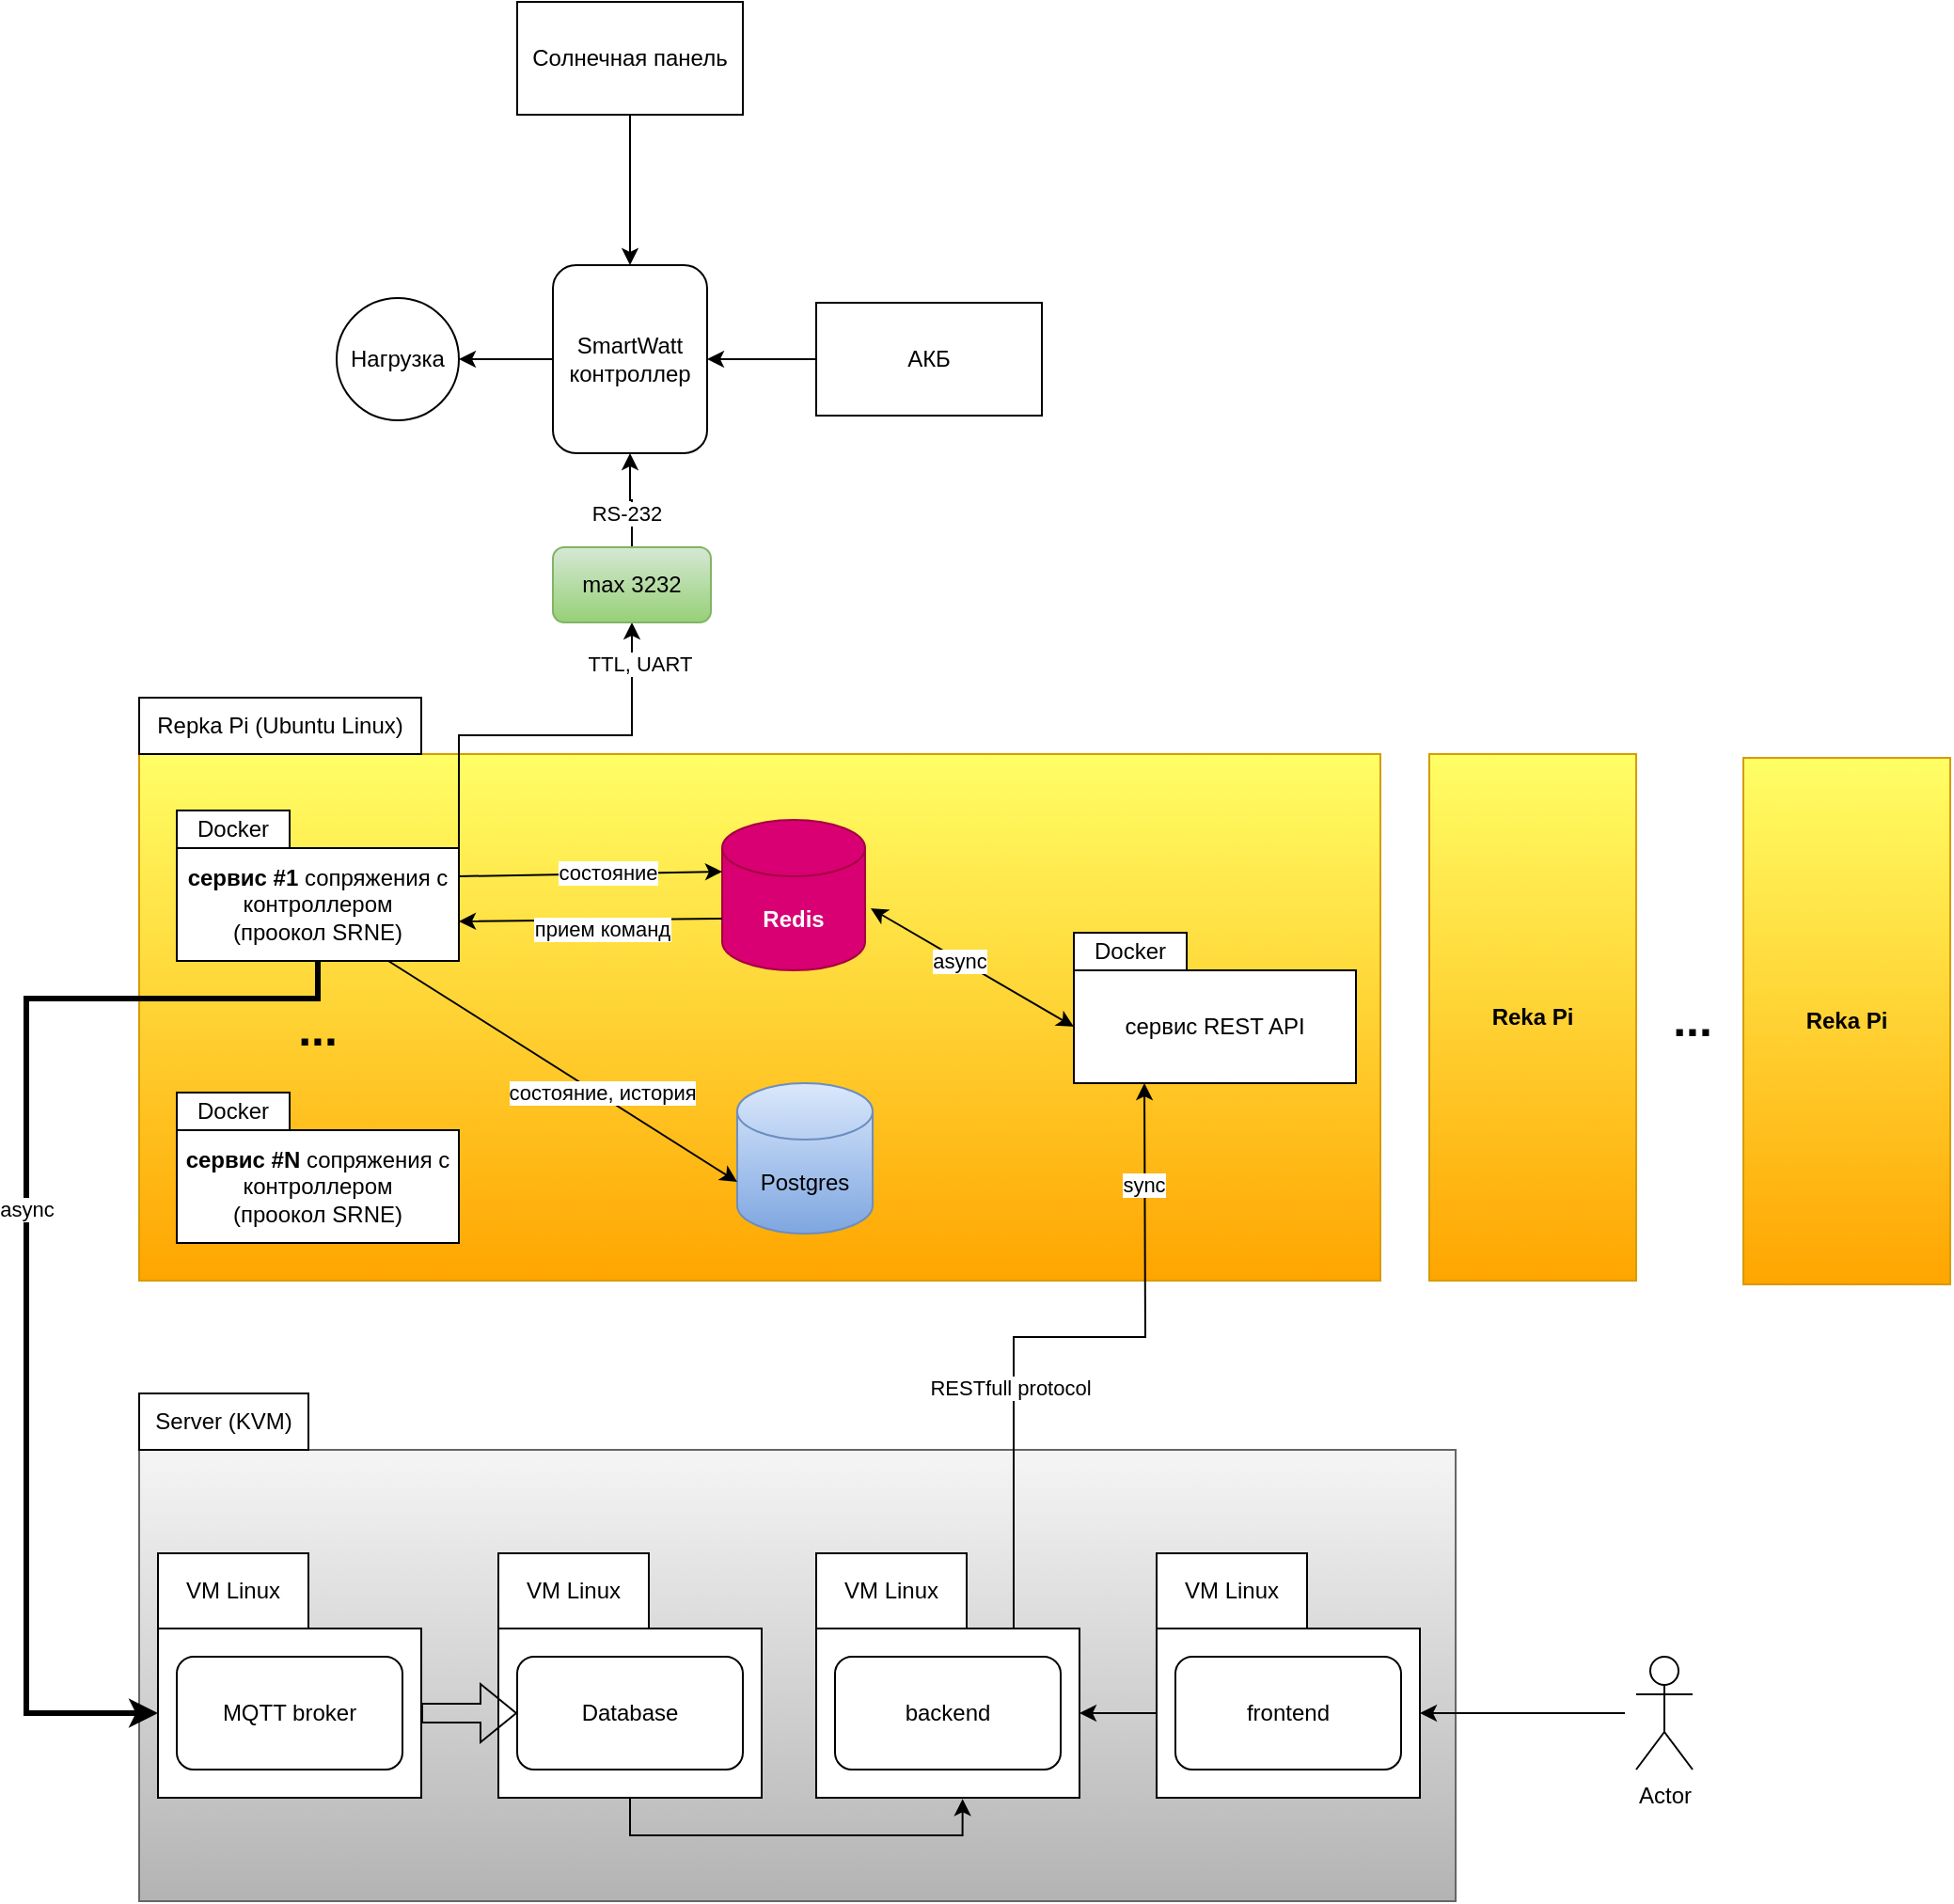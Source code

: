 <mxfile version="27.1.4">
  <diagram name="Страница — 1" id="TI9_k9gpdYsxJUmNTnN7">
    <mxGraphModel dx="1628" dy="2068" grid="1" gridSize="10" guides="1" tooltips="1" connect="1" arrows="1" fold="1" page="1" pageScale="1" pageWidth="827" pageHeight="1169" math="0" shadow="0">
      <root>
        <mxCell id="0" />
        <mxCell id="1" parent="0" />
        <mxCell id="xWNpZk7wXTF8_lJYMYxe-22" value="" style="rounded=0;whiteSpace=wrap;html=1;fillColor=#FFFF66;strokeColor=#d79b00;gradientColor=#ffa500;" vertex="1" parent="1">
          <mxGeometry x="430" y="170" width="660" height="280" as="geometry" />
        </mxCell>
        <mxCell id="xWNpZk7wXTF8_lJYMYxe-95" style="edgeStyle=orthogonalEdgeStyle;rounded=0;orthogonalLoop=1;jettySize=auto;html=1;exitX=1;exitY=0;exitDx=0;exitDy=0;entryX=0.5;entryY=1;entryDx=0;entryDy=0;" edge="1" parent="1" source="xWNpZk7wXTF8_lJYMYxe-23" target="xWNpZk7wXTF8_lJYMYxe-43">
          <mxGeometry relative="1" as="geometry" />
        </mxCell>
        <mxCell id="xWNpZk7wXTF8_lJYMYxe-96" value="TTL, UART" style="edgeLabel;html=1;align=center;verticalAlign=middle;resizable=0;points=[];" vertex="1" connectable="0" parent="xWNpZk7wXTF8_lJYMYxe-95">
          <mxGeometry x="0.792" y="-4" relative="1" as="geometry">
            <mxPoint as="offset" />
          </mxGeometry>
        </mxCell>
        <mxCell id="xWNpZk7wXTF8_lJYMYxe-23" value="&lt;b&gt;сервис #1&lt;/b&gt; сопряжения с контроллером&lt;div&gt;(проокол SRNE)&lt;/div&gt;" style="rounded=0;whiteSpace=wrap;html=1;" vertex="1" parent="1">
          <mxGeometry x="450" y="220" width="150" height="60" as="geometry" />
        </mxCell>
        <mxCell id="xWNpZk7wXTF8_lJYMYxe-24" value="Docker" style="rounded=0;whiteSpace=wrap;html=1;" vertex="1" parent="1">
          <mxGeometry x="450" y="200" width="60" height="20" as="geometry" />
        </mxCell>
        <mxCell id="xWNpZk7wXTF8_lJYMYxe-25" value="&lt;b&gt;сервис #N &lt;/b&gt;сопряжения с контроллером&lt;div&gt;(проокол SRNE)&lt;/div&gt;" style="rounded=0;whiteSpace=wrap;html=1;" vertex="1" parent="1">
          <mxGeometry x="450" y="370" width="150" height="60" as="geometry" />
        </mxCell>
        <mxCell id="xWNpZk7wXTF8_lJYMYxe-26" value="Docker" style="rounded=0;whiteSpace=wrap;html=1;" vertex="1" parent="1">
          <mxGeometry x="450" y="350" width="60" height="20" as="geometry" />
        </mxCell>
        <mxCell id="xWNpZk7wXTF8_lJYMYxe-27" value="..." style="text;html=1;align=center;verticalAlign=middle;whiteSpace=wrap;rounded=0;fontStyle=1;fontSize=25;" vertex="1" parent="1">
          <mxGeometry x="495" y="300" width="60" height="30" as="geometry" />
        </mxCell>
        <mxCell id="xWNpZk7wXTF8_lJYMYxe-28" value="Redis" style="shape=cylinder3;whiteSpace=wrap;html=1;boundedLbl=1;backgroundOutline=1;size=15;fillColor=#d80073;fontColor=#ffffff;strokeColor=#A50040;fontStyle=1" vertex="1" parent="1">
          <mxGeometry x="740" y="205" width="76" height="80" as="geometry" />
        </mxCell>
        <mxCell id="xWNpZk7wXTF8_lJYMYxe-29" value="Postgres" style="shape=cylinder3;whiteSpace=wrap;html=1;boundedLbl=1;backgroundOutline=1;size=15;fillColor=#dae8fc;gradientColor=#7ea6e0;strokeColor=#6c8ebf;" vertex="1" parent="1">
          <mxGeometry x="748" y="345" width="72" height="80" as="geometry" />
        </mxCell>
        <mxCell id="xWNpZk7wXTF8_lJYMYxe-30" value="сервис REST API" style="rounded=0;whiteSpace=wrap;html=1;" vertex="1" parent="1">
          <mxGeometry x="927" y="285" width="150" height="60" as="geometry" />
        </mxCell>
        <mxCell id="xWNpZk7wXTF8_lJYMYxe-31" value="Docker" style="rounded=0;whiteSpace=wrap;html=1;" vertex="1" parent="1">
          <mxGeometry x="927" y="265" width="60" height="20" as="geometry" />
        </mxCell>
        <mxCell id="xWNpZk7wXTF8_lJYMYxe-32" value="" style="endArrow=classic;html=1;rounded=0;entryX=0;entryY=0;entryDx=0;entryDy=27.5;entryPerimeter=0;exitX=1;exitY=0.25;exitDx=0;exitDy=0;" edge="1" parent="1" source="xWNpZk7wXTF8_lJYMYxe-23" target="xWNpZk7wXTF8_lJYMYxe-28">
          <mxGeometry width="50" height="50" relative="1" as="geometry">
            <mxPoint x="300" y="295" as="sourcePoint" />
            <mxPoint x="540" y="245" as="targetPoint" />
          </mxGeometry>
        </mxCell>
        <mxCell id="xWNpZk7wXTF8_lJYMYxe-33" value="cmd" style="edgeLabel;html=1;align=center;verticalAlign=middle;resizable=0;points=[];" vertex="1" connectable="0" parent="xWNpZk7wXTF8_lJYMYxe-32">
          <mxGeometry x="0.143" y="1" relative="1" as="geometry">
            <mxPoint as="offset" />
          </mxGeometry>
        </mxCell>
        <mxCell id="xWNpZk7wXTF8_lJYMYxe-34" value="состояние" style="edgeLabel;html=1;align=center;verticalAlign=middle;resizable=0;points=[];" vertex="1" connectable="0" parent="xWNpZk7wXTF8_lJYMYxe-32">
          <mxGeometry x="0.129" y="1" relative="1" as="geometry">
            <mxPoint as="offset" />
          </mxGeometry>
        </mxCell>
        <mxCell id="xWNpZk7wXTF8_lJYMYxe-35" value="" style="endArrow=classic;html=1;rounded=0;exitX=0;exitY=0;exitDx=0;exitDy=52.5;exitPerimeter=0;entryX=1;entryY=0.65;entryDx=0;entryDy=0;entryPerimeter=0;" edge="1" parent="1" source="xWNpZk7wXTF8_lJYMYxe-28" target="xWNpZk7wXTF8_lJYMYxe-23">
          <mxGeometry width="50" height="50" relative="1" as="geometry">
            <mxPoint x="490" y="295" as="sourcePoint" />
            <mxPoint x="540" y="245" as="targetPoint" />
          </mxGeometry>
        </mxCell>
        <mxCell id="xWNpZk7wXTF8_lJYMYxe-36" value="прием команд" style="edgeLabel;html=1;align=center;verticalAlign=middle;resizable=0;points=[];" vertex="1" connectable="0" parent="xWNpZk7wXTF8_lJYMYxe-35">
          <mxGeometry x="-0.085" y="5" relative="1" as="geometry">
            <mxPoint as="offset" />
          </mxGeometry>
        </mxCell>
        <mxCell id="xWNpZk7wXTF8_lJYMYxe-37" value="" style="endArrow=classic;startArrow=classic;html=1;rounded=0;exitX=0;exitY=0.5;exitDx=0;exitDy=0;entryX=1.039;entryY=0.588;entryDx=0;entryDy=0;entryPerimeter=0;" edge="1" parent="1" source="xWNpZk7wXTF8_lJYMYxe-30" target="xWNpZk7wXTF8_lJYMYxe-28">
          <mxGeometry width="50" height="50" relative="1" as="geometry">
            <mxPoint x="490" y="295" as="sourcePoint" />
            <mxPoint x="540" y="245" as="targetPoint" />
          </mxGeometry>
        </mxCell>
        <mxCell id="xWNpZk7wXTF8_lJYMYxe-111" value="async" style="edgeLabel;html=1;align=center;verticalAlign=middle;resizable=0;points=[];" vertex="1" connectable="0" parent="xWNpZk7wXTF8_lJYMYxe-37">
          <mxGeometry x="0.131" relative="1" as="geometry">
            <mxPoint as="offset" />
          </mxGeometry>
        </mxCell>
        <mxCell id="xWNpZk7wXTF8_lJYMYxe-38" value="" style="endArrow=classic;html=1;rounded=0;entryX=0;entryY=0;entryDx=0;entryDy=52.5;entryPerimeter=0;exitX=0.75;exitY=1;exitDx=0;exitDy=0;" edge="1" parent="1" source="xWNpZk7wXTF8_lJYMYxe-23" target="xWNpZk7wXTF8_lJYMYxe-29">
          <mxGeometry width="50" height="50" relative="1" as="geometry">
            <mxPoint x="490" y="295" as="sourcePoint" />
            <mxPoint x="540" y="245" as="targetPoint" />
          </mxGeometry>
        </mxCell>
        <mxCell id="xWNpZk7wXTF8_lJYMYxe-39" value="состояние, история" style="edgeLabel;html=1;align=center;verticalAlign=middle;resizable=0;points=[];" vertex="1" connectable="0" parent="xWNpZk7wXTF8_lJYMYxe-38">
          <mxGeometry x="0.21" y="2" relative="1" as="geometry">
            <mxPoint as="offset" />
          </mxGeometry>
        </mxCell>
        <mxCell id="xWNpZk7wXTF8_lJYMYxe-41" value="Repka Pi (Ubuntu Linux)" style="rounded=0;whiteSpace=wrap;html=1;" vertex="1" parent="1">
          <mxGeometry x="430" y="140" width="150" height="30" as="geometry" />
        </mxCell>
        <mxCell id="xWNpZk7wXTF8_lJYMYxe-97" style="edgeStyle=orthogonalEdgeStyle;rounded=0;orthogonalLoop=1;jettySize=auto;html=1;exitX=0.5;exitY=0;exitDx=0;exitDy=0;entryX=0.5;entryY=1;entryDx=0;entryDy=0;" edge="1" parent="1" source="xWNpZk7wXTF8_lJYMYxe-43" target="xWNpZk7wXTF8_lJYMYxe-44">
          <mxGeometry relative="1" as="geometry" />
        </mxCell>
        <mxCell id="xWNpZk7wXTF8_lJYMYxe-98" value="RS-232" style="edgeLabel;html=1;align=center;verticalAlign=middle;resizable=0;points=[];" vertex="1" connectable="0" parent="xWNpZk7wXTF8_lJYMYxe-97">
          <mxGeometry x="-0.294" y="3" relative="1" as="geometry">
            <mxPoint as="offset" />
          </mxGeometry>
        </mxCell>
        <mxCell id="xWNpZk7wXTF8_lJYMYxe-43" value="max 3232" style="rounded=1;whiteSpace=wrap;html=1;fillColor=#d5e8d4;gradientColor=#97d077;strokeColor=#82b366;" vertex="1" parent="1">
          <mxGeometry x="650" y="60" width="84" height="40" as="geometry" />
        </mxCell>
        <mxCell id="xWNpZk7wXTF8_lJYMYxe-103" style="edgeStyle=orthogonalEdgeStyle;rounded=0;orthogonalLoop=1;jettySize=auto;html=1;exitX=0;exitY=0.5;exitDx=0;exitDy=0;entryX=1;entryY=0.5;entryDx=0;entryDy=0;" edge="1" parent="1" source="xWNpZk7wXTF8_lJYMYxe-44" target="xWNpZk7wXTF8_lJYMYxe-99">
          <mxGeometry relative="1" as="geometry" />
        </mxCell>
        <mxCell id="xWNpZk7wXTF8_lJYMYxe-44" value="SmartWatt контроллер" style="rounded=1;whiteSpace=wrap;html=1;" vertex="1" parent="1">
          <mxGeometry x="650" y="-90" width="82" height="100" as="geometry" />
        </mxCell>
        <mxCell id="xWNpZk7wXTF8_lJYMYxe-65" value="Actor" style="shape=umlActor;verticalLabelPosition=bottom;verticalAlign=top;html=1;outlineConnect=0;" vertex="1" parent="1">
          <mxGeometry x="1226" y="650" width="30" height="60" as="geometry" />
        </mxCell>
        <mxCell id="xWNpZk7wXTF8_lJYMYxe-66" value="" style="rounded=0;whiteSpace=wrap;html=1;fillColor=#f5f5f5;gradientColor=#b3b3b3;strokeColor=#666666;" vertex="1" parent="1">
          <mxGeometry x="430" y="540" width="700" height="240" as="geometry" />
        </mxCell>
        <mxCell id="xWNpZk7wXTF8_lJYMYxe-67" value="" style="rounded=0;whiteSpace=wrap;html=1;" vertex="1" parent="1">
          <mxGeometry x="440" y="635" width="140" height="90" as="geometry" />
        </mxCell>
        <mxCell id="xWNpZk7wXTF8_lJYMYxe-68" value="MQTT broker" style="rounded=1;whiteSpace=wrap;html=1;" vertex="1" parent="1">
          <mxGeometry x="450" y="650" width="120" height="60" as="geometry" />
        </mxCell>
        <mxCell id="xWNpZk7wXTF8_lJYMYxe-69" value="VM Linux" style="rounded=0;whiteSpace=wrap;html=1;" vertex="1" parent="1">
          <mxGeometry x="440" y="595" width="80" height="40" as="geometry" />
        </mxCell>
        <mxCell id="xWNpZk7wXTF8_lJYMYxe-93" style="edgeStyle=orthogonalEdgeStyle;rounded=0;orthogonalLoop=1;jettySize=auto;html=1;exitX=0.5;exitY=1;exitDx=0;exitDy=0;entryX=0.556;entryY=1.007;entryDx=0;entryDy=0;entryPerimeter=0;" edge="1" parent="1" source="xWNpZk7wXTF8_lJYMYxe-70" target="xWNpZk7wXTF8_lJYMYxe-73">
          <mxGeometry relative="1" as="geometry" />
        </mxCell>
        <mxCell id="xWNpZk7wXTF8_lJYMYxe-70" value="" style="rounded=0;whiteSpace=wrap;html=1;" vertex="1" parent="1">
          <mxGeometry x="621" y="635" width="140" height="90" as="geometry" />
        </mxCell>
        <mxCell id="xWNpZk7wXTF8_lJYMYxe-71" value="Database" style="rounded=1;whiteSpace=wrap;html=1;" vertex="1" parent="1">
          <mxGeometry x="631" y="650" width="120" height="60" as="geometry" />
        </mxCell>
        <mxCell id="xWNpZk7wXTF8_lJYMYxe-72" value="VM Linux" style="rounded=0;whiteSpace=wrap;html=1;" vertex="1" parent="1">
          <mxGeometry x="621" y="595" width="80" height="40" as="geometry" />
        </mxCell>
        <mxCell id="xWNpZk7wXTF8_lJYMYxe-73" value="" style="rounded=0;whiteSpace=wrap;html=1;" vertex="1" parent="1">
          <mxGeometry x="790" y="635" width="140" height="90" as="geometry" />
        </mxCell>
        <mxCell id="xWNpZk7wXTF8_lJYMYxe-74" value="backend" style="rounded=1;whiteSpace=wrap;html=1;" vertex="1" parent="1">
          <mxGeometry x="800" y="650" width="120" height="60" as="geometry" />
        </mxCell>
        <mxCell id="xWNpZk7wXTF8_lJYMYxe-75" value="VM Linux" style="rounded=0;whiteSpace=wrap;html=1;" vertex="1" parent="1">
          <mxGeometry x="790" y="595" width="80" height="40" as="geometry" />
        </mxCell>
        <mxCell id="xWNpZk7wXTF8_lJYMYxe-76" value="" style="rounded=0;whiteSpace=wrap;html=1;" vertex="1" parent="1">
          <mxGeometry x="971" y="635" width="140" height="90" as="geometry" />
        </mxCell>
        <mxCell id="xWNpZk7wXTF8_lJYMYxe-77" value="frontend" style="rounded=1;whiteSpace=wrap;html=1;" vertex="1" parent="1">
          <mxGeometry x="981" y="650" width="120" height="60" as="geometry" />
        </mxCell>
        <mxCell id="xWNpZk7wXTF8_lJYMYxe-78" value="VM Linux" style="rounded=0;whiteSpace=wrap;html=1;" vertex="1" parent="1">
          <mxGeometry x="971" y="595" width="80" height="40" as="geometry" />
        </mxCell>
        <mxCell id="xWNpZk7wXTF8_lJYMYxe-81" value="Server (KVM)" style="rounded=0;whiteSpace=wrap;html=1;" vertex="1" parent="1">
          <mxGeometry x="430" y="510" width="90" height="30" as="geometry" />
        </mxCell>
        <mxCell id="xWNpZk7wXTF8_lJYMYxe-82" value="" style="endArrow=classic;html=1;rounded=0;exitX=0.5;exitY=1;exitDx=0;exitDy=0;entryX=0;entryY=0.5;entryDx=0;entryDy=0;strokeWidth=3;" edge="1" parent="1" source="xWNpZk7wXTF8_lJYMYxe-23" target="xWNpZk7wXTF8_lJYMYxe-67">
          <mxGeometry width="50" height="50" relative="1" as="geometry">
            <mxPoint x="750" y="520" as="sourcePoint" />
            <mxPoint x="800" y="470" as="targetPoint" />
            <Array as="points">
              <mxPoint x="525" y="300" />
              <mxPoint x="370" y="300" />
              <mxPoint x="370" y="680" />
            </Array>
          </mxGeometry>
        </mxCell>
        <mxCell id="xWNpZk7wXTF8_lJYMYxe-110" value="async" style="edgeLabel;html=1;align=center;verticalAlign=middle;resizable=0;points=[];" vertex="1" connectable="0" parent="xWNpZk7wXTF8_lJYMYxe-82">
          <mxGeometry x="-0.082" relative="1" as="geometry">
            <mxPoint as="offset" />
          </mxGeometry>
        </mxCell>
        <mxCell id="xWNpZk7wXTF8_lJYMYxe-85" value="" style="endArrow=classic;html=1;rounded=0;entryX=1;entryY=0.5;entryDx=0;entryDy=0;" edge="1" parent="1" target="xWNpZk7wXTF8_lJYMYxe-76">
          <mxGeometry width="50" height="50" relative="1" as="geometry">
            <mxPoint x="1220" y="680" as="sourcePoint" />
            <mxPoint x="800" y="470" as="targetPoint" />
          </mxGeometry>
        </mxCell>
        <mxCell id="xWNpZk7wXTF8_lJYMYxe-86" value="" style="endArrow=classic;html=1;rounded=0;exitX=0;exitY=0.5;exitDx=0;exitDy=0;entryX=1;entryY=0.5;entryDx=0;entryDy=0;" edge="1" parent="1" source="xWNpZk7wXTF8_lJYMYxe-76" target="xWNpZk7wXTF8_lJYMYxe-73">
          <mxGeometry width="50" height="50" relative="1" as="geometry">
            <mxPoint x="750" y="520" as="sourcePoint" />
            <mxPoint x="800" y="470" as="targetPoint" />
          </mxGeometry>
        </mxCell>
        <mxCell id="xWNpZk7wXTF8_lJYMYxe-87" value="" style="endArrow=classic;html=1;rounded=0;exitX=0.75;exitY=0;exitDx=0;exitDy=0;entryX=0.25;entryY=1;entryDx=0;entryDy=0;" edge="1" parent="1" source="xWNpZk7wXTF8_lJYMYxe-73" target="xWNpZk7wXTF8_lJYMYxe-30">
          <mxGeometry width="50" height="50" relative="1" as="geometry">
            <mxPoint x="750" y="520" as="sourcePoint" />
            <mxPoint x="800" y="470" as="targetPoint" />
            <Array as="points">
              <mxPoint x="895" y="480" />
              <mxPoint x="965" y="480" />
            </Array>
          </mxGeometry>
        </mxCell>
        <mxCell id="xWNpZk7wXTF8_lJYMYxe-108" value="RESTfull protocol" style="edgeLabel;html=1;align=center;verticalAlign=middle;resizable=0;points=[];" vertex="1" connectable="0" parent="xWNpZk7wXTF8_lJYMYxe-87">
          <mxGeometry x="-0.284" y="2" relative="1" as="geometry">
            <mxPoint y="1" as="offset" />
          </mxGeometry>
        </mxCell>
        <mxCell id="xWNpZk7wXTF8_lJYMYxe-112" value="sync" style="edgeLabel;html=1;align=center;verticalAlign=middle;resizable=0;points=[];" vertex="1" connectable="0" parent="xWNpZk7wXTF8_lJYMYxe-87">
          <mxGeometry x="0.7" y="1" relative="1" as="geometry">
            <mxPoint as="offset" />
          </mxGeometry>
        </mxCell>
        <mxCell id="xWNpZk7wXTF8_lJYMYxe-91" value="" style="shape=flexArrow;endArrow=classic;html=1;rounded=0;exitX=1;exitY=0.5;exitDx=0;exitDy=0;entryX=0;entryY=0.5;entryDx=0;entryDy=0;" edge="1" parent="1" source="xWNpZk7wXTF8_lJYMYxe-67" target="xWNpZk7wXTF8_lJYMYxe-71">
          <mxGeometry width="50" height="50" relative="1" as="geometry">
            <mxPoint x="650" y="670" as="sourcePoint" />
            <mxPoint x="700" y="620" as="targetPoint" />
          </mxGeometry>
        </mxCell>
        <mxCell id="xWNpZk7wXTF8_lJYMYxe-99" value="Нагрузка" style="ellipse;whiteSpace=wrap;html=1;aspect=fixed;" vertex="1" parent="1">
          <mxGeometry x="535" y="-72.5" width="65" height="65" as="geometry" />
        </mxCell>
        <mxCell id="xWNpZk7wXTF8_lJYMYxe-104" style="edgeStyle=orthogonalEdgeStyle;rounded=0;orthogonalLoop=1;jettySize=auto;html=1;exitX=0;exitY=0.5;exitDx=0;exitDy=0;entryX=1;entryY=0.5;entryDx=0;entryDy=0;" edge="1" parent="1" source="xWNpZk7wXTF8_lJYMYxe-100" target="xWNpZk7wXTF8_lJYMYxe-44">
          <mxGeometry relative="1" as="geometry" />
        </mxCell>
        <mxCell id="xWNpZk7wXTF8_lJYMYxe-100" value="АКБ" style="rounded=0;whiteSpace=wrap;html=1;" vertex="1" parent="1">
          <mxGeometry x="790" y="-70" width="120" height="60" as="geometry" />
        </mxCell>
        <mxCell id="xWNpZk7wXTF8_lJYMYxe-102" style="edgeStyle=orthogonalEdgeStyle;rounded=0;orthogonalLoop=1;jettySize=auto;html=1;exitX=0.5;exitY=1;exitDx=0;exitDy=0;entryX=0.5;entryY=0;entryDx=0;entryDy=0;" edge="1" parent="1" source="xWNpZk7wXTF8_lJYMYxe-101" target="xWNpZk7wXTF8_lJYMYxe-44">
          <mxGeometry relative="1" as="geometry" />
        </mxCell>
        <mxCell id="xWNpZk7wXTF8_lJYMYxe-101" value="Солнечная панель" style="rounded=0;whiteSpace=wrap;html=1;" vertex="1" parent="1">
          <mxGeometry x="631" y="-230" width="120" height="60" as="geometry" />
        </mxCell>
        <mxCell id="xWNpZk7wXTF8_lJYMYxe-105" value="Reka Pi" style="rounded=0;whiteSpace=wrap;html=1;fillColor=#FFFF66;strokeColor=#d79b00;gradientColor=#ffa500;fontStyle=1" vertex="1" parent="1">
          <mxGeometry x="1116" y="170" width="110" height="280" as="geometry" />
        </mxCell>
        <mxCell id="xWNpZk7wXTF8_lJYMYxe-106" value="Reka Pi" style="rounded=0;whiteSpace=wrap;html=1;fillColor=#FFFF66;strokeColor=#d79b00;gradientColor=#ffa500;fontStyle=1" vertex="1" parent="1">
          <mxGeometry x="1283" y="172" width="110" height="280" as="geometry" />
        </mxCell>
        <mxCell id="xWNpZk7wXTF8_lJYMYxe-107" value="..." style="text;html=1;align=center;verticalAlign=middle;whiteSpace=wrap;rounded=0;fontStyle=1;fontSize=25;" vertex="1" parent="1">
          <mxGeometry x="1226" y="295" width="60" height="30" as="geometry" />
        </mxCell>
      </root>
    </mxGraphModel>
  </diagram>
</mxfile>
